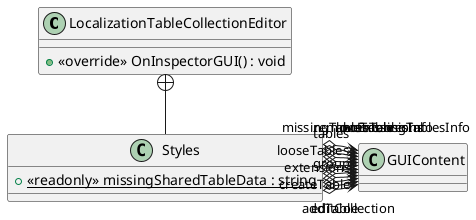 @startuml
class LocalizationTableCollectionEditor {
    + <<override>> OnInspectorGUI() : void
}
class Styles {
    + {static} <<readonly>> missingSharedTableData : string
}
LocalizationTableCollectionEditor +-- Styles
Styles o-> "addTable" GUIContent
Styles o-> "createTable" GUIContent
Styles o-> "editCollection" GUIContent
Styles o-> "extensions" GUIContent
Styles o-> "group" GUIContent
Styles o-> "looseTables" GUIContent
Styles o-> "looseTablesInfo" GUIContent
Styles o-> "missingTables" GUIContent
Styles o-> "missingTablesInfo" GUIContent
Styles o-> "noExtensions" GUIContent
Styles o-> "removeTable" GUIContent
Styles o-> "tables" GUIContent
@enduml
